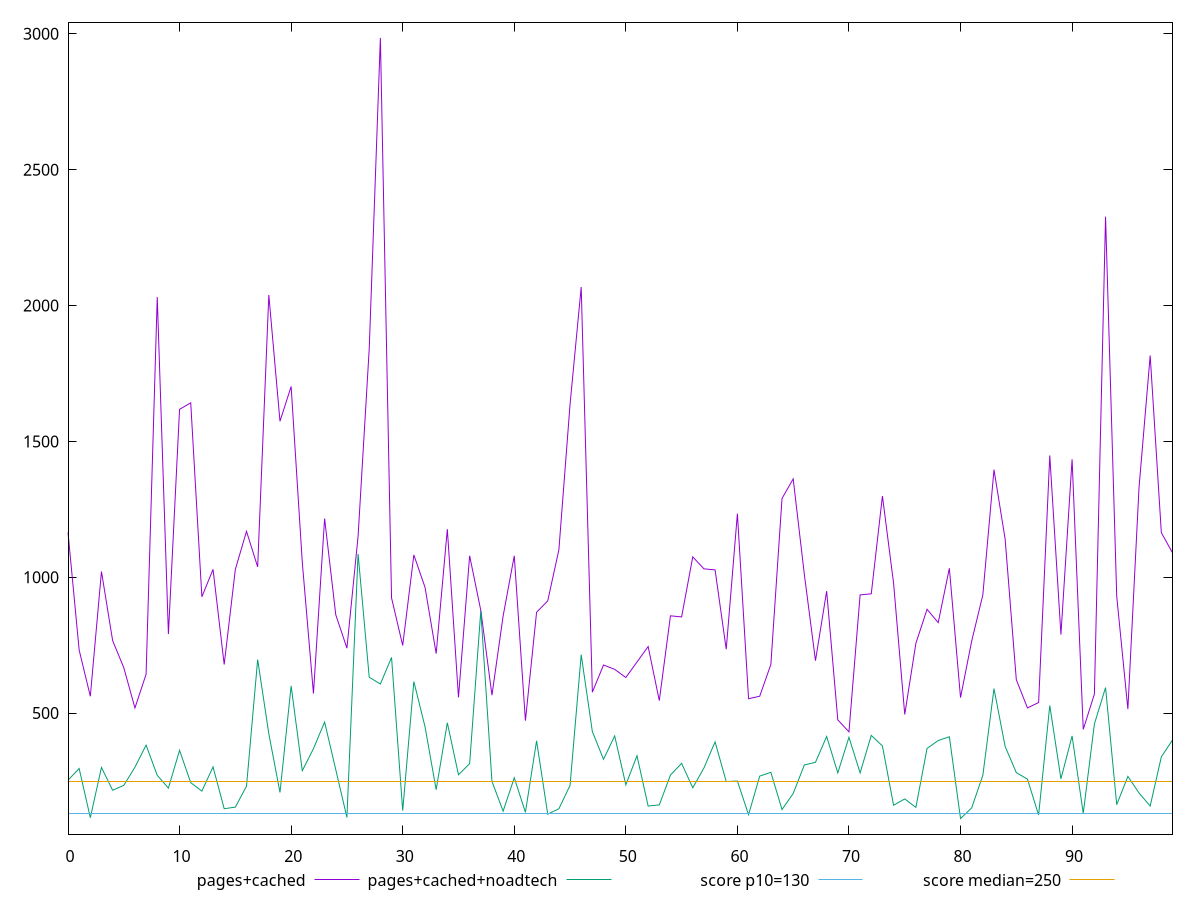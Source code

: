reset

$pagesCached <<EOF
0 1165.000000000001
1 732
2 562
3 1021
4 767
5 667.0000000000009
6 519
7 643
8 2031.0000000000036
9 791
10 1618.0000000000018
11 1642.0000000000036
12 928
13 1029
14 679
15 1029
16 1168.9999999999982
17 1038
18 2038.9999999999982
19 1574
20 1702
21 1055.0000000000018
22 571.9999999999982
23 1215.999999999999
24 862
25 738.9999999999991
26 1149.9999999999973
27 1840.9999999999964
28 2984.9999999999973
29 924
30 749
31 1082.0000000000018
32 963
33 719
34 1177.0000000000018
35 558
36 1078.999999999999
37 878
38 566
39 856.9999999999982
40 1079
41 472
42 870.9999999999982
43 913
44 1100.9999999999982
45 1636
46 2067.9999999999964
47 577
48 677
49 660.9999999999991
50 631
51 688.0000000000009
52 745
53 546
54 858
55 853.9999999999982
56 1074.9999999999982
57 1031
58 1027.0000000000018
59 735
60 1233.9999999999982
61 553
62 562
63 679
64 1290
65 1362.0000000000018
66 1011
67 693
68 949.0000000000009
69 475
70 431
71 934.9999999999991
72 939.0000000000018
73 1299
74 978
75 495
76 757.0000000000009
77 882
78 833
79 1033
80 557
81 765.0000000000009
82 935
83 1395.9999999999982
84 1140.0000000000018
85 623
86 519
87 539
88 1447.9999999999982
89 789
90 1433.9999999999964
91 440
92 570
93 2326.999999999998
94 930
95 515
96 1329.9999999999964
97 1815.999999999999
98 1164
99 1089.9999999999982
EOF

$pagesCachedNoadtech <<EOF
0 253
1 296
2 115
3 300
4 216
5 234.00000000000045
6 301
7 382
8 271
9 224
10 363
11 244
12 213
13 302
14 148
15 154
16 231
17 697
18 424
19 208
20 600
21 288
22 369
23 467
24 292
25 116
26 1086.0000000000002
27 632.0000000000005
28 607
29 705
30 141
31 616
32 450
33 218
34 464.5
35 273
36 314
37 876
38 249
39 139
40 262
41 135
42 398
43 128
44 148
45 234
46 715
47 432
48 330
49 416
50 236
51 343
52 158
53 162
54 272
55 315
56 225
57 298
58 394
59 248
60 249.99999999999955
61 126
62 268
63 282
64 145
65 204
66 309
67 319
68 414
69 280
70 411
71 280
72 418
73 379
74 161
75 184
76 152.99999999999955
77 370
78 399
79 412.99999999999955
80 112
81 151
82 271
83 589.9999999999995
84 377
85 281
86 257
87 125
88 528
89 258
90 416
91 131
92 460
93 594
94 163
95 267
96 206
97 158
98 339
99 401
EOF

set key outside below
set xrange [0:99]
set yrange [54.540000000000056:3042.4599999999973]
set trange [54.540000000000056:3042.4599999999973]
set terminal svg size 640, 520 enhanced background rgb 'white'
set output "report_00015_2021-02-09T16-11-33.973Z/max-potential-fid/comparison/line/1_vs_2.svg"

plot $pagesCached title "pages+cached" with line, \
     $pagesCachedNoadtech title "pages+cached+noadtech" with line, \
     130 title "score p10=130", \
     250 title "score median=250"

reset
